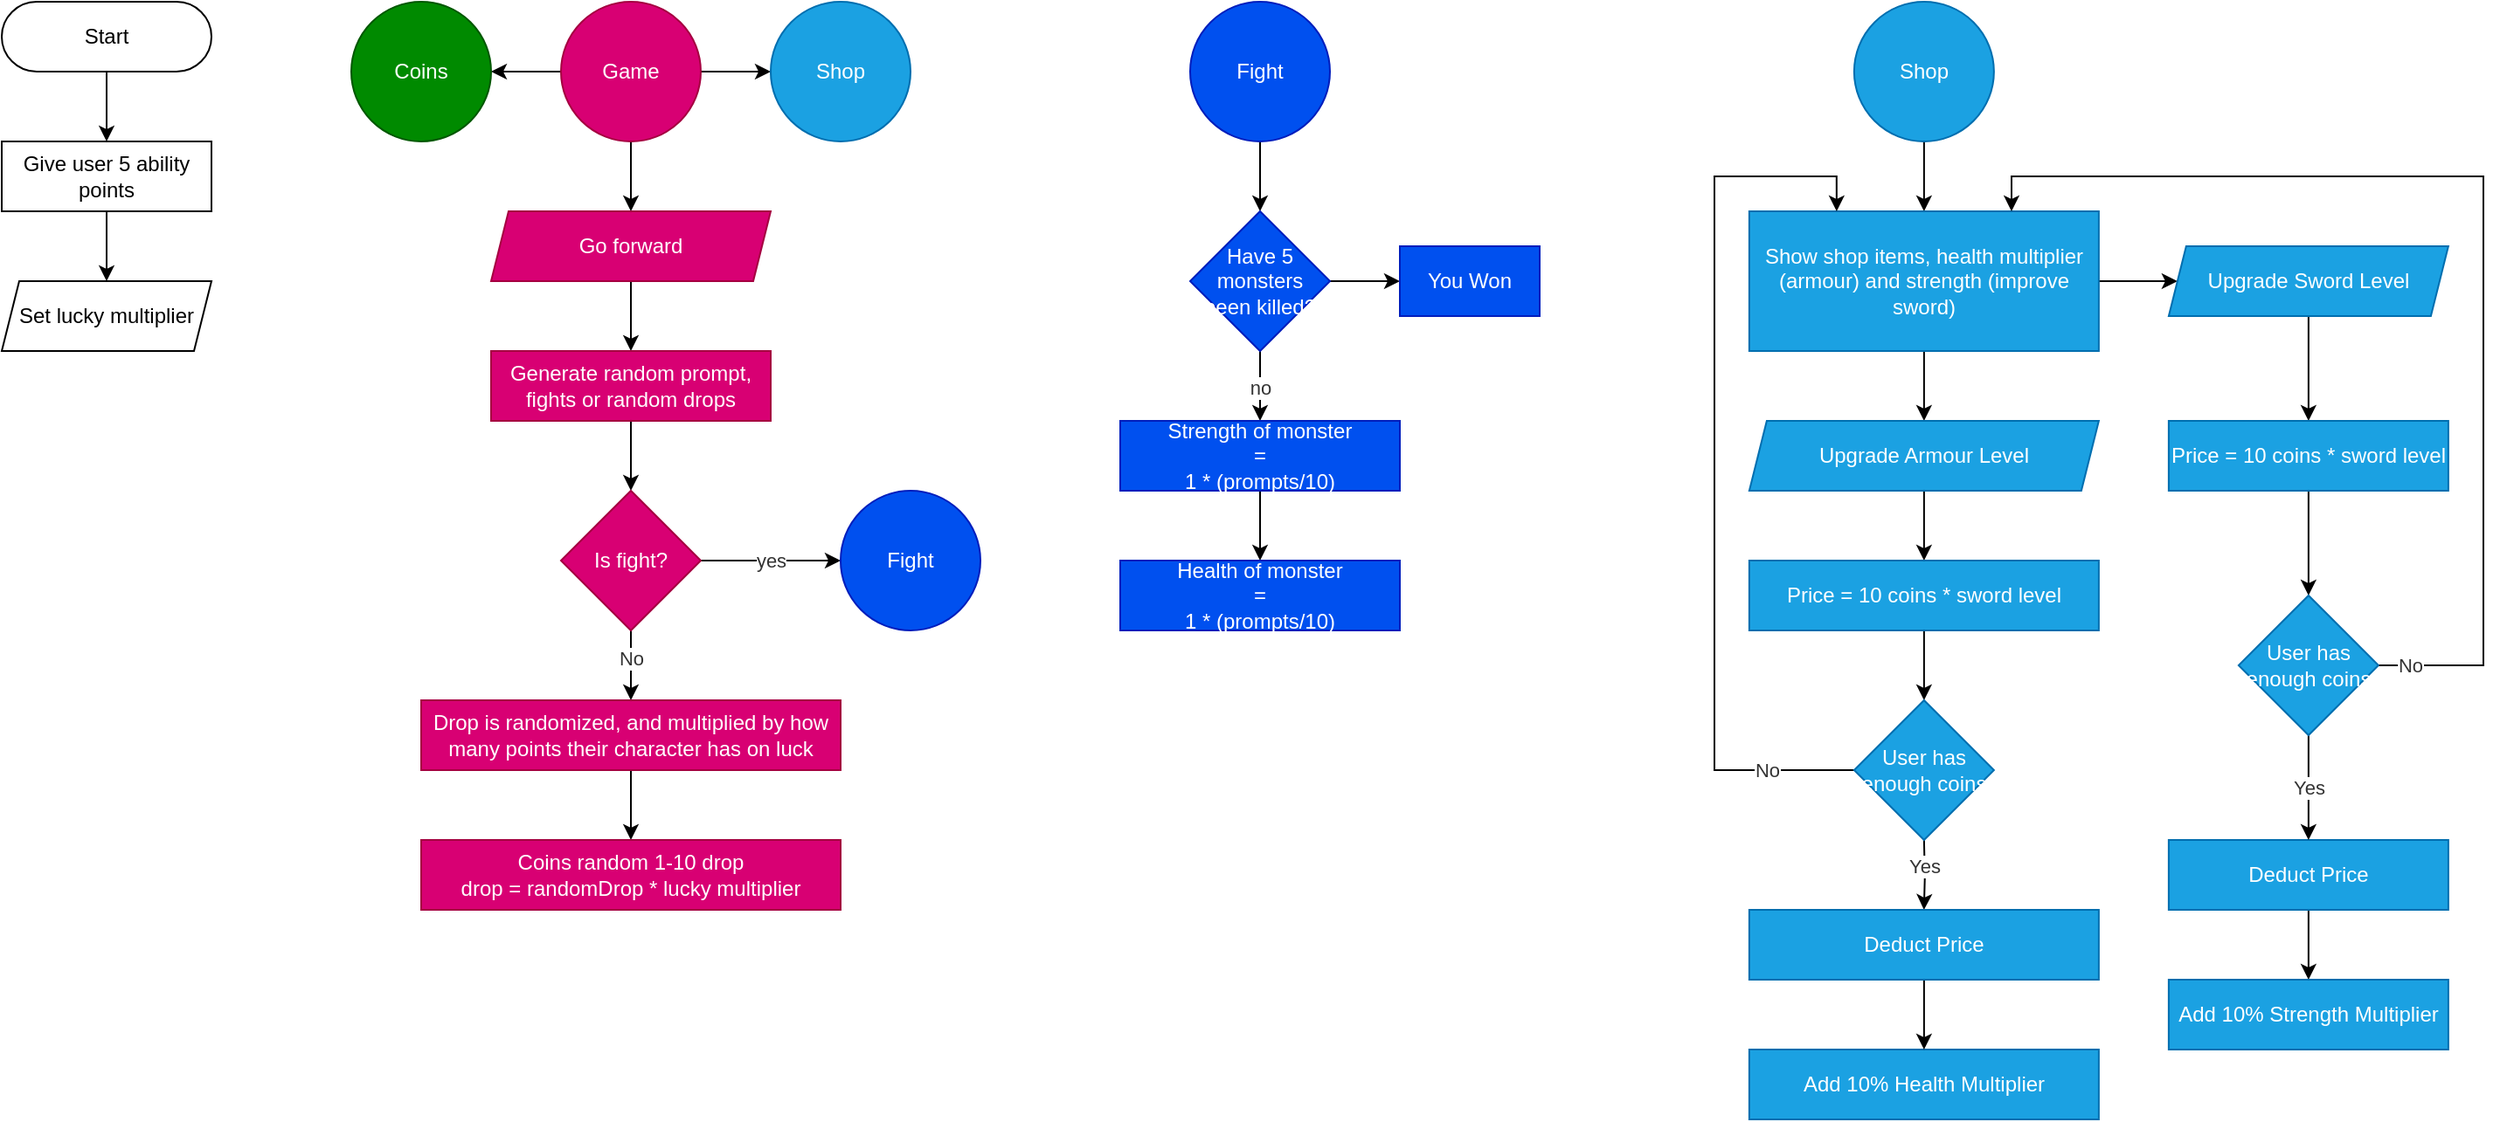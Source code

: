 <mxfile version="20.8.20" type="github">
  <diagram id="C5RBs43oDa-KdzZeNtuy" name="Page-1">
    <mxGraphModel dx="2049" dy="1144" grid="1" gridSize="10" guides="1" tooltips="1" connect="1" arrows="1" fold="1" page="1" pageScale="1" pageWidth="1600" pageHeight="900" math="0" shadow="0">
      <root>
        <mxCell id="WIyWlLk6GJQsqaUBKTNV-0" />
        <mxCell id="WIyWlLk6GJQsqaUBKTNV-1" parent="WIyWlLk6GJQsqaUBKTNV-0" />
        <mxCell id="jbQOFpMAkAd9IMdo7Waa-139" value="" style="edgeStyle=orthogonalEdgeStyle;rounded=0;orthogonalLoop=1;jettySize=auto;html=1;fontColor=#333333;" edge="1" parent="WIyWlLk6GJQsqaUBKTNV-1" source="jbQOFpMAkAd9IMdo7Waa-33" target="jbQOFpMAkAd9IMdo7Waa-138">
          <mxGeometry relative="1" as="geometry" />
        </mxCell>
        <mxCell id="jbQOFpMAkAd9IMdo7Waa-33" value="Start" style="rounded=1;whiteSpace=wrap;html=1;arcSize=50;" vertex="1" parent="WIyWlLk6GJQsqaUBKTNV-1">
          <mxGeometry x="80" y="40" width="120" height="40" as="geometry" />
        </mxCell>
        <mxCell id="jbQOFpMAkAd9IMdo7Waa-51" value="" style="edgeStyle=orthogonalEdgeStyle;rounded=0;orthogonalLoop=1;jettySize=auto;html=1;fontColor=#333333;" edge="1" parent="WIyWlLk6GJQsqaUBKTNV-1" source="jbQOFpMAkAd9IMdo7Waa-41" target="jbQOFpMAkAd9IMdo7Waa-50">
          <mxGeometry relative="1" as="geometry" />
        </mxCell>
        <mxCell id="jbQOFpMAkAd9IMdo7Waa-53" value="" style="edgeStyle=orthogonalEdgeStyle;rounded=0;orthogonalLoop=1;jettySize=auto;html=1;fontColor=#333333;" edge="1" parent="WIyWlLk6GJQsqaUBKTNV-1" source="jbQOFpMAkAd9IMdo7Waa-41" target="jbQOFpMAkAd9IMdo7Waa-52">
          <mxGeometry relative="1" as="geometry" />
        </mxCell>
        <mxCell id="jbQOFpMAkAd9IMdo7Waa-61" value="" style="edgeStyle=orthogonalEdgeStyle;rounded=0;orthogonalLoop=1;jettySize=auto;html=1;fontColor=#333333;" edge="1" parent="WIyWlLk6GJQsqaUBKTNV-1" source="jbQOFpMAkAd9IMdo7Waa-41" target="jbQOFpMAkAd9IMdo7Waa-60">
          <mxGeometry relative="1" as="geometry" />
        </mxCell>
        <mxCell id="jbQOFpMAkAd9IMdo7Waa-41" value="Game" style="ellipse;whiteSpace=wrap;html=1;rounded=1;fillColor=#d80073;strokeColor=#A50040;fontColor=#ffffff;" vertex="1" parent="WIyWlLk6GJQsqaUBKTNV-1">
          <mxGeometry x="400" y="40" width="80" height="80" as="geometry" />
        </mxCell>
        <mxCell id="jbQOFpMAkAd9IMdo7Waa-57" value="" style="edgeStyle=orthogonalEdgeStyle;rounded=0;orthogonalLoop=1;jettySize=auto;html=1;fontColor=#333333;" edge="1" parent="WIyWlLk6GJQsqaUBKTNV-1" source="jbQOFpMAkAd9IMdo7Waa-50" target="jbQOFpMAkAd9IMdo7Waa-56">
          <mxGeometry relative="1" as="geometry" />
        </mxCell>
        <mxCell id="jbQOFpMAkAd9IMdo7Waa-50" value="Go forward" style="shape=parallelogram;perimeter=parallelogramPerimeter;whiteSpace=wrap;html=1;fixedSize=1;rounded=1;arcSize=0;size=10;fillColor=#d80073;fontColor=#ffffff;strokeColor=#A50040;" vertex="1" parent="WIyWlLk6GJQsqaUBKTNV-1">
          <mxGeometry x="360" y="160" width="160" height="40" as="geometry" />
        </mxCell>
        <mxCell id="jbQOFpMAkAd9IMdo7Waa-52" value="Shop" style="ellipse;whiteSpace=wrap;html=1;rounded=1;fillColor=#1ba1e2;strokeColor=#006EAF;fontColor=#ffffff;" vertex="1" parent="WIyWlLk6GJQsqaUBKTNV-1">
          <mxGeometry x="520" y="40" width="80" height="80" as="geometry" />
        </mxCell>
        <mxCell id="jbQOFpMAkAd9IMdo7Waa-64" value="" style="edgeStyle=orthogonalEdgeStyle;rounded=0;orthogonalLoop=1;jettySize=auto;html=1;fontColor=#333333;" edge="1" parent="WIyWlLk6GJQsqaUBKTNV-1" source="jbQOFpMAkAd9IMdo7Waa-56" target="jbQOFpMAkAd9IMdo7Waa-63">
          <mxGeometry relative="1" as="geometry" />
        </mxCell>
        <mxCell id="jbQOFpMAkAd9IMdo7Waa-56" value="Generate random prompt, fights or random drops" style="whiteSpace=wrap;html=1;rounded=1;arcSize=0;fillColor=#d80073;fontColor=#ffffff;strokeColor=#A50040;" vertex="1" parent="WIyWlLk6GJQsqaUBKTNV-1">
          <mxGeometry x="360" y="240" width="160" height="40" as="geometry" />
        </mxCell>
        <mxCell id="jbQOFpMAkAd9IMdo7Waa-60" value="Coins" style="ellipse;whiteSpace=wrap;html=1;rounded=1;fillColor=#008a00;strokeColor=#005700;fontColor=#ffffff;" vertex="1" parent="WIyWlLk6GJQsqaUBKTNV-1">
          <mxGeometry x="280" y="40" width="80" height="80" as="geometry" />
        </mxCell>
        <mxCell id="jbQOFpMAkAd9IMdo7Waa-66" value="" style="edgeStyle=orthogonalEdgeStyle;rounded=0;orthogonalLoop=1;jettySize=auto;html=1;fontColor=#333333;" edge="1" parent="WIyWlLk6GJQsqaUBKTNV-1" source="jbQOFpMAkAd9IMdo7Waa-63" target="jbQOFpMAkAd9IMdo7Waa-65">
          <mxGeometry relative="1" as="geometry" />
        </mxCell>
        <mxCell id="jbQOFpMAkAd9IMdo7Waa-67" value="yes" style="edgeLabel;html=1;align=center;verticalAlign=middle;resizable=0;points=[];fontColor=#333333;" vertex="1" connectable="0" parent="jbQOFpMAkAd9IMdo7Waa-66">
          <mxGeometry x="0.118" relative="1" as="geometry">
            <mxPoint x="-5" as="offset" />
          </mxGeometry>
        </mxCell>
        <mxCell id="jbQOFpMAkAd9IMdo7Waa-69" value="" style="edgeStyle=orthogonalEdgeStyle;rounded=0;orthogonalLoop=1;jettySize=auto;html=1;fontColor=#333333;" edge="1" parent="WIyWlLk6GJQsqaUBKTNV-1" source="jbQOFpMAkAd9IMdo7Waa-63" target="jbQOFpMAkAd9IMdo7Waa-68">
          <mxGeometry relative="1" as="geometry" />
        </mxCell>
        <mxCell id="jbQOFpMAkAd9IMdo7Waa-70" value="No" style="edgeLabel;html=1;align=center;verticalAlign=middle;resizable=0;points=[];fontColor=#333333;" vertex="1" connectable="0" parent="jbQOFpMAkAd9IMdo7Waa-69">
          <mxGeometry x="-0.203" relative="1" as="geometry">
            <mxPoint as="offset" />
          </mxGeometry>
        </mxCell>
        <mxCell id="jbQOFpMAkAd9IMdo7Waa-63" value="Is fight?" style="rhombus;whiteSpace=wrap;html=1;rounded=1;arcSize=0;fillColor=#d80073;fontColor=#ffffff;strokeColor=#A50040;" vertex="1" parent="WIyWlLk6GJQsqaUBKTNV-1">
          <mxGeometry x="400" y="320" width="80" height="80" as="geometry" />
        </mxCell>
        <mxCell id="jbQOFpMAkAd9IMdo7Waa-65" value="Fight" style="ellipse;whiteSpace=wrap;html=1;rounded=1;arcSize=0;fillColor=#0050ef;strokeColor=#001DBC;fontColor=#ffffff;" vertex="1" parent="WIyWlLk6GJQsqaUBKTNV-1">
          <mxGeometry x="560" y="320" width="80" height="80" as="geometry" />
        </mxCell>
        <mxCell id="jbQOFpMAkAd9IMdo7Waa-143" value="" style="edgeStyle=orthogonalEdgeStyle;rounded=0;orthogonalLoop=1;jettySize=auto;html=1;fontColor=#333333;" edge="1" parent="WIyWlLk6GJQsqaUBKTNV-1" source="jbQOFpMAkAd9IMdo7Waa-68" target="jbQOFpMAkAd9IMdo7Waa-142">
          <mxGeometry relative="1" as="geometry" />
        </mxCell>
        <mxCell id="jbQOFpMAkAd9IMdo7Waa-68" value="Drop is randomized, and multiplied by how many points their character has on luck" style="whiteSpace=wrap;html=1;rounded=1;arcSize=0;fillColor=#d80073;fontColor=#ffffff;strokeColor=#A50040;" vertex="1" parent="WIyWlLk6GJQsqaUBKTNV-1">
          <mxGeometry x="320" y="440" width="240" height="40" as="geometry" />
        </mxCell>
        <mxCell id="jbQOFpMAkAd9IMdo7Waa-76" value="" style="edgeStyle=orthogonalEdgeStyle;rounded=0;orthogonalLoop=1;jettySize=auto;html=1;fontColor=#333333;" edge="1" parent="WIyWlLk6GJQsqaUBKTNV-1" source="jbQOFpMAkAd9IMdo7Waa-72" target="jbQOFpMAkAd9IMdo7Waa-75">
          <mxGeometry relative="1" as="geometry" />
        </mxCell>
        <mxCell id="jbQOFpMAkAd9IMdo7Waa-72" value="Fight" style="ellipse;whiteSpace=wrap;html=1;rounded=1;arcSize=0;fillColor=#0050ef;strokeColor=#001DBC;fontColor=#ffffff;" vertex="1" parent="WIyWlLk6GJQsqaUBKTNV-1">
          <mxGeometry x="760" y="40" width="80" height="80" as="geometry" />
        </mxCell>
        <mxCell id="jbQOFpMAkAd9IMdo7Waa-88" value="" style="edgeStyle=orthogonalEdgeStyle;rounded=0;orthogonalLoop=1;jettySize=auto;html=1;fontColor=#333333;" edge="1" parent="WIyWlLk6GJQsqaUBKTNV-1" source="jbQOFpMAkAd9IMdo7Waa-75" target="jbQOFpMAkAd9IMdo7Waa-87">
          <mxGeometry relative="1" as="geometry" />
        </mxCell>
        <mxCell id="jbQOFpMAkAd9IMdo7Waa-95" value="no" style="edgeLabel;html=1;align=center;verticalAlign=middle;resizable=0;points=[];fontColor=#333333;" vertex="1" connectable="0" parent="jbQOFpMAkAd9IMdo7Waa-88">
          <mxGeometry x="-0.031" relative="1" as="geometry">
            <mxPoint y="1" as="offset" />
          </mxGeometry>
        </mxCell>
        <mxCell id="jbQOFpMAkAd9IMdo7Waa-101" value="" style="edgeStyle=orthogonalEdgeStyle;rounded=0;orthogonalLoop=1;jettySize=auto;html=1;fontColor=#333333;" edge="1" parent="WIyWlLk6GJQsqaUBKTNV-1" source="jbQOFpMAkAd9IMdo7Waa-75" target="jbQOFpMAkAd9IMdo7Waa-77">
          <mxGeometry relative="1" as="geometry" />
        </mxCell>
        <mxCell id="jbQOFpMAkAd9IMdo7Waa-75" value="Have 5 monsters been killed?" style="rhombus;whiteSpace=wrap;html=1;fillColor=#0050ef;strokeColor=#001DBC;fontColor=#ffffff;rounded=1;arcSize=0;" vertex="1" parent="WIyWlLk6GJQsqaUBKTNV-1">
          <mxGeometry x="760" y="160" width="80" height="80" as="geometry" />
        </mxCell>
        <mxCell id="jbQOFpMAkAd9IMdo7Waa-77" value="You Won" style="whiteSpace=wrap;html=1;fillColor=#0050ef;strokeColor=#001DBC;fontColor=#ffffff;rounded=1;arcSize=0;" vertex="1" parent="WIyWlLk6GJQsqaUBKTNV-1">
          <mxGeometry x="880" y="180" width="80" height="40" as="geometry" />
        </mxCell>
        <mxCell id="jbQOFpMAkAd9IMdo7Waa-93" value="" style="edgeStyle=orthogonalEdgeStyle;rounded=0;orthogonalLoop=1;jettySize=auto;html=1;fontColor=#333333;" edge="1" parent="WIyWlLk6GJQsqaUBKTNV-1" source="jbQOFpMAkAd9IMdo7Waa-87" target="jbQOFpMAkAd9IMdo7Waa-92">
          <mxGeometry relative="1" as="geometry" />
        </mxCell>
        <mxCell id="jbQOFpMAkAd9IMdo7Waa-87" value="Strength of monster&lt;br&gt;=&lt;br&gt;1 * (prompts/10)" style="whiteSpace=wrap;html=1;fillColor=#0050ef;strokeColor=#001DBC;fontColor=#ffffff;rounded=1;arcSize=0;" vertex="1" parent="WIyWlLk6GJQsqaUBKTNV-1">
          <mxGeometry x="720" y="280" width="160" height="40" as="geometry" />
        </mxCell>
        <mxCell id="jbQOFpMAkAd9IMdo7Waa-92" value="Health of monster&lt;br&gt;=&lt;br&gt;1 * (prompts/10)" style="whiteSpace=wrap;html=1;fillColor=#0050ef;strokeColor=#001DBC;fontColor=#ffffff;rounded=1;arcSize=0;" vertex="1" parent="WIyWlLk6GJQsqaUBKTNV-1">
          <mxGeometry x="720" y="360" width="160" height="40" as="geometry" />
        </mxCell>
        <mxCell id="jbQOFpMAkAd9IMdo7Waa-98" value="" style="edgeStyle=orthogonalEdgeStyle;rounded=0;orthogonalLoop=1;jettySize=auto;html=1;fontColor=#333333;" edge="1" parent="WIyWlLk6GJQsqaUBKTNV-1" source="jbQOFpMAkAd9IMdo7Waa-96" target="jbQOFpMAkAd9IMdo7Waa-97">
          <mxGeometry relative="1" as="geometry" />
        </mxCell>
        <mxCell id="jbQOFpMAkAd9IMdo7Waa-96" value="Shop" style="ellipse;whiteSpace=wrap;html=1;rounded=1;fillColor=#1ba1e2;strokeColor=#006EAF;fontColor=#ffffff;" vertex="1" parent="WIyWlLk6GJQsqaUBKTNV-1">
          <mxGeometry x="1139.94" y="40" width="80" height="80" as="geometry" />
        </mxCell>
        <mxCell id="jbQOFpMAkAd9IMdo7Waa-112" value="" style="edgeStyle=orthogonalEdgeStyle;rounded=0;orthogonalLoop=1;jettySize=auto;html=1;fontColor=#333333;" edge="1" parent="WIyWlLk6GJQsqaUBKTNV-1" source="jbQOFpMAkAd9IMdo7Waa-97" target="jbQOFpMAkAd9IMdo7Waa-110">
          <mxGeometry relative="1" as="geometry" />
        </mxCell>
        <mxCell id="jbQOFpMAkAd9IMdo7Waa-113" value="" style="edgeStyle=orthogonalEdgeStyle;rounded=0;orthogonalLoop=1;jettySize=auto;html=1;fontColor=#333333;" edge="1" parent="WIyWlLk6GJQsqaUBKTNV-1" source="jbQOFpMAkAd9IMdo7Waa-97" target="jbQOFpMAkAd9IMdo7Waa-104">
          <mxGeometry relative="1" as="geometry" />
        </mxCell>
        <mxCell id="jbQOFpMAkAd9IMdo7Waa-97" value="Show shop items, health multiplier (armour) and strength (improve sword)" style="whiteSpace=wrap;html=1;fillColor=#1ba1e2;strokeColor=#006EAF;fontColor=#ffffff;rounded=1;arcSize=0;" vertex="1" parent="WIyWlLk6GJQsqaUBKTNV-1">
          <mxGeometry x="1079.94" y="160" width="200" height="80" as="geometry" />
        </mxCell>
        <mxCell id="jbQOFpMAkAd9IMdo7Waa-107" value="" style="edgeStyle=orthogonalEdgeStyle;rounded=0;orthogonalLoop=1;jettySize=auto;html=1;fontColor=#333333;" edge="1" parent="WIyWlLk6GJQsqaUBKTNV-1" source="jbQOFpMAkAd9IMdo7Waa-104" target="jbQOFpMAkAd9IMdo7Waa-106">
          <mxGeometry relative="1" as="geometry" />
        </mxCell>
        <mxCell id="jbQOFpMAkAd9IMdo7Waa-104" value="Upgrade Sword Level" style="shape=parallelogram;perimeter=parallelogramPerimeter;whiteSpace=wrap;html=1;fixedSize=1;fillColor=#1ba1e2;strokeColor=#006EAF;fontColor=#ffffff;rounded=1;arcSize=0;size=10;" vertex="1" parent="WIyWlLk6GJQsqaUBKTNV-1">
          <mxGeometry x="1319.94" y="180" width="160" height="40" as="geometry" />
        </mxCell>
        <mxCell id="jbQOFpMAkAd9IMdo7Waa-131" value="" style="edgeStyle=orthogonalEdgeStyle;rounded=0;orthogonalLoop=1;jettySize=auto;html=1;fontColor=#333333;" edge="1" parent="WIyWlLk6GJQsqaUBKTNV-1" source="jbQOFpMAkAd9IMdo7Waa-106" target="jbQOFpMAkAd9IMdo7Waa-130">
          <mxGeometry relative="1" as="geometry" />
        </mxCell>
        <mxCell id="jbQOFpMAkAd9IMdo7Waa-106" value="Price = 10 coins * sword level" style="whiteSpace=wrap;html=1;fillColor=#1ba1e2;strokeColor=#006EAF;fontColor=#ffffff;rounded=1;arcSize=0;" vertex="1" parent="WIyWlLk6GJQsqaUBKTNV-1">
          <mxGeometry x="1319.94" y="280" width="160" height="40" as="geometry" />
        </mxCell>
        <mxCell id="jbQOFpMAkAd9IMdo7Waa-109" value="" style="edgeStyle=orthogonalEdgeStyle;rounded=0;orthogonalLoop=1;jettySize=auto;html=1;fontColor=#333333;" edge="1" parent="WIyWlLk6GJQsqaUBKTNV-1" source="jbQOFpMAkAd9IMdo7Waa-110" target="jbQOFpMAkAd9IMdo7Waa-111">
          <mxGeometry relative="1" as="geometry" />
        </mxCell>
        <mxCell id="jbQOFpMAkAd9IMdo7Waa-110" value="Upgrade Armour Level" style="shape=parallelogram;perimeter=parallelogramPerimeter;whiteSpace=wrap;html=1;fixedSize=1;fillColor=#1ba1e2;strokeColor=#006EAF;fontColor=#ffffff;rounded=1;arcSize=0;size=10;" vertex="1" parent="WIyWlLk6GJQsqaUBKTNV-1">
          <mxGeometry x="1079.94" y="280" width="200" height="40" as="geometry" />
        </mxCell>
        <mxCell id="jbQOFpMAkAd9IMdo7Waa-123" value="" style="edgeStyle=orthogonalEdgeStyle;rounded=0;orthogonalLoop=1;jettySize=auto;html=1;fontColor=#333333;" edge="1" parent="WIyWlLk6GJQsqaUBKTNV-1" target="jbQOFpMAkAd9IMdo7Waa-122">
          <mxGeometry relative="1" as="geometry">
            <mxPoint x="1179.94" y="520" as="sourcePoint" />
          </mxGeometry>
        </mxCell>
        <mxCell id="jbQOFpMAkAd9IMdo7Waa-135" value="Yes" style="edgeLabel;html=1;align=center;verticalAlign=middle;resizable=0;points=[];fontColor=#333333;" vertex="1" connectable="0" parent="jbQOFpMAkAd9IMdo7Waa-123">
          <mxGeometry x="-0.269" y="-1" relative="1" as="geometry">
            <mxPoint as="offset" />
          </mxGeometry>
        </mxCell>
        <mxCell id="jbQOFpMAkAd9IMdo7Waa-126" value="" style="edgeStyle=orthogonalEdgeStyle;rounded=0;orthogonalLoop=1;jettySize=auto;html=1;fontColor=#333333;" edge="1" parent="WIyWlLk6GJQsqaUBKTNV-1" source="jbQOFpMAkAd9IMdo7Waa-111" target="jbQOFpMAkAd9IMdo7Waa-125">
          <mxGeometry relative="1" as="geometry" />
        </mxCell>
        <mxCell id="jbQOFpMAkAd9IMdo7Waa-111" value="Price = 10 coins * sword level" style="whiteSpace=wrap;html=1;fillColor=#1ba1e2;strokeColor=#006EAF;fontColor=#ffffff;rounded=1;arcSize=0;" vertex="1" parent="WIyWlLk6GJQsqaUBKTNV-1">
          <mxGeometry x="1079.94" y="360" width="200" height="40" as="geometry" />
        </mxCell>
        <mxCell id="jbQOFpMAkAd9IMdo7Waa-119" value="" style="edgeStyle=orthogonalEdgeStyle;rounded=0;orthogonalLoop=1;jettySize=auto;html=1;fontColor=#333333;" edge="1" parent="WIyWlLk6GJQsqaUBKTNV-1" source="jbQOFpMAkAd9IMdo7Waa-116" target="jbQOFpMAkAd9IMdo7Waa-118">
          <mxGeometry relative="1" as="geometry" />
        </mxCell>
        <mxCell id="jbQOFpMAkAd9IMdo7Waa-116" value="Deduct Price" style="whiteSpace=wrap;html=1;fillColor=#1ba1e2;strokeColor=#006EAF;fontColor=#ffffff;rounded=1;arcSize=0;" vertex="1" parent="WIyWlLk6GJQsqaUBKTNV-1">
          <mxGeometry x="1319.94" y="520" width="160" height="40" as="geometry" />
        </mxCell>
        <mxCell id="jbQOFpMAkAd9IMdo7Waa-118" value="Add 10% Strength Multiplier" style="whiteSpace=wrap;html=1;fillColor=#1ba1e2;strokeColor=#006EAF;fontColor=#ffffff;rounded=1;arcSize=0;" vertex="1" parent="WIyWlLk6GJQsqaUBKTNV-1">
          <mxGeometry x="1319.94" y="600" width="160" height="40" as="geometry" />
        </mxCell>
        <mxCell id="jbQOFpMAkAd9IMdo7Waa-120" value="Add 10% Health Multiplier" style="whiteSpace=wrap;html=1;fillColor=#1ba1e2;strokeColor=#006EAF;fontColor=#ffffff;rounded=1;arcSize=0;" vertex="1" parent="WIyWlLk6GJQsqaUBKTNV-1">
          <mxGeometry x="1079.94" y="640" width="200" height="40" as="geometry" />
        </mxCell>
        <mxCell id="jbQOFpMAkAd9IMdo7Waa-124" value="" style="edgeStyle=orthogonalEdgeStyle;rounded=0;orthogonalLoop=1;jettySize=auto;html=1;fontColor=#333333;" edge="1" parent="WIyWlLk6GJQsqaUBKTNV-1" source="jbQOFpMAkAd9IMdo7Waa-122" target="jbQOFpMAkAd9IMdo7Waa-120">
          <mxGeometry relative="1" as="geometry" />
        </mxCell>
        <mxCell id="jbQOFpMAkAd9IMdo7Waa-122" value="Deduct Price" style="whiteSpace=wrap;html=1;fillColor=#1ba1e2;strokeColor=#006EAF;fontColor=#ffffff;rounded=1;arcSize=0;" vertex="1" parent="WIyWlLk6GJQsqaUBKTNV-1">
          <mxGeometry x="1079.94" y="560" width="200" height="40" as="geometry" />
        </mxCell>
        <mxCell id="jbQOFpMAkAd9IMdo7Waa-129" value="" style="edgeStyle=orthogonalEdgeStyle;rounded=0;orthogonalLoop=1;jettySize=auto;html=1;fontColor=#333333;entryX=0.25;entryY=0;entryDx=0;entryDy=0;" edge="1" parent="WIyWlLk6GJQsqaUBKTNV-1" source="jbQOFpMAkAd9IMdo7Waa-125" target="jbQOFpMAkAd9IMdo7Waa-97">
          <mxGeometry relative="1" as="geometry">
            <mxPoint x="1080" y="200" as="targetPoint" />
            <Array as="points">
              <mxPoint x="1060" y="480" />
              <mxPoint x="1060" y="140" />
              <mxPoint x="1130" y="140" />
            </Array>
          </mxGeometry>
        </mxCell>
        <mxCell id="jbQOFpMAkAd9IMdo7Waa-134" value="No" style="edgeLabel;html=1;align=center;verticalAlign=middle;resizable=0;points=[];fontColor=#333333;" vertex="1" connectable="0" parent="jbQOFpMAkAd9IMdo7Waa-129">
          <mxGeometry x="-0.801" relative="1" as="geometry">
            <mxPoint as="offset" />
          </mxGeometry>
        </mxCell>
        <mxCell id="jbQOFpMAkAd9IMdo7Waa-125" value="User has enough coins" style="rhombus;whiteSpace=wrap;html=1;fillColor=#1ba1e2;strokeColor=#006EAF;fontColor=#ffffff;rounded=1;arcSize=0;" vertex="1" parent="WIyWlLk6GJQsqaUBKTNV-1">
          <mxGeometry x="1139.94" y="440" width="80" height="80" as="geometry" />
        </mxCell>
        <mxCell id="jbQOFpMAkAd9IMdo7Waa-132" value="" style="edgeStyle=orthogonalEdgeStyle;rounded=0;orthogonalLoop=1;jettySize=auto;html=1;fontColor=#333333;" edge="1" parent="WIyWlLk6GJQsqaUBKTNV-1" source="jbQOFpMAkAd9IMdo7Waa-130" target="jbQOFpMAkAd9IMdo7Waa-116">
          <mxGeometry relative="1" as="geometry" />
        </mxCell>
        <mxCell id="jbQOFpMAkAd9IMdo7Waa-137" value="Yes" style="edgeLabel;html=1;align=center;verticalAlign=middle;resizable=0;points=[];fontColor=#333333;" vertex="1" connectable="0" parent="jbQOFpMAkAd9IMdo7Waa-132">
          <mxGeometry x="0.255" y="-2" relative="1" as="geometry">
            <mxPoint x="2" y="-8" as="offset" />
          </mxGeometry>
        </mxCell>
        <mxCell id="jbQOFpMAkAd9IMdo7Waa-133" style="edgeStyle=orthogonalEdgeStyle;rounded=0;orthogonalLoop=1;jettySize=auto;html=1;exitX=1;exitY=0.5;exitDx=0;exitDy=0;fontColor=#333333;" edge="1" parent="WIyWlLk6GJQsqaUBKTNV-1" source="jbQOFpMAkAd9IMdo7Waa-130">
          <mxGeometry relative="1" as="geometry">
            <mxPoint x="1230" y="160" as="targetPoint" />
            <Array as="points">
              <mxPoint x="1500" y="420" />
              <mxPoint x="1500" y="140" />
              <mxPoint x="1230" y="140" />
              <mxPoint x="1230" y="160" />
            </Array>
          </mxGeometry>
        </mxCell>
        <mxCell id="jbQOFpMAkAd9IMdo7Waa-136" value="No" style="edgeLabel;html=1;align=center;verticalAlign=middle;resizable=0;points=[];fontColor=#333333;" vertex="1" connectable="0" parent="jbQOFpMAkAd9IMdo7Waa-133">
          <mxGeometry x="-0.943" relative="1" as="geometry">
            <mxPoint as="offset" />
          </mxGeometry>
        </mxCell>
        <mxCell id="jbQOFpMAkAd9IMdo7Waa-130" value="User has enough coins" style="rhombus;whiteSpace=wrap;html=1;fillColor=#1ba1e2;strokeColor=#006EAF;fontColor=#ffffff;rounded=1;arcSize=0;" vertex="1" parent="WIyWlLk6GJQsqaUBKTNV-1">
          <mxGeometry x="1359.94" y="380" width="80" height="80" as="geometry" />
        </mxCell>
        <mxCell id="jbQOFpMAkAd9IMdo7Waa-141" value="" style="edgeStyle=orthogonalEdgeStyle;rounded=0;orthogonalLoop=1;jettySize=auto;html=1;fontColor=#333333;" edge="1" parent="WIyWlLk6GJQsqaUBKTNV-1" source="jbQOFpMAkAd9IMdo7Waa-138" target="jbQOFpMAkAd9IMdo7Waa-140">
          <mxGeometry relative="1" as="geometry" />
        </mxCell>
        <mxCell id="jbQOFpMAkAd9IMdo7Waa-138" value="Give user 5 ability points" style="rounded=1;whiteSpace=wrap;html=1;arcSize=0;" vertex="1" parent="WIyWlLk6GJQsqaUBKTNV-1">
          <mxGeometry x="80" y="120" width="120" height="40" as="geometry" />
        </mxCell>
        <mxCell id="jbQOFpMAkAd9IMdo7Waa-140" value="Set lucky multiplier" style="shape=parallelogram;perimeter=parallelogramPerimeter;whiteSpace=wrap;html=1;fixedSize=1;rounded=1;arcSize=0;size=10;" vertex="1" parent="WIyWlLk6GJQsqaUBKTNV-1">
          <mxGeometry x="80" y="200" width="120" height="40" as="geometry" />
        </mxCell>
        <mxCell id="jbQOFpMAkAd9IMdo7Waa-142" value="Coins random 1-10 drop&lt;br&gt;drop = randomDrop * lucky multiplier" style="whiteSpace=wrap;html=1;rounded=1;arcSize=0;fillColor=#d80073;fontColor=#ffffff;strokeColor=#A50040;" vertex="1" parent="WIyWlLk6GJQsqaUBKTNV-1">
          <mxGeometry x="320" y="520" width="240" height="40" as="geometry" />
        </mxCell>
      </root>
    </mxGraphModel>
  </diagram>
</mxfile>
